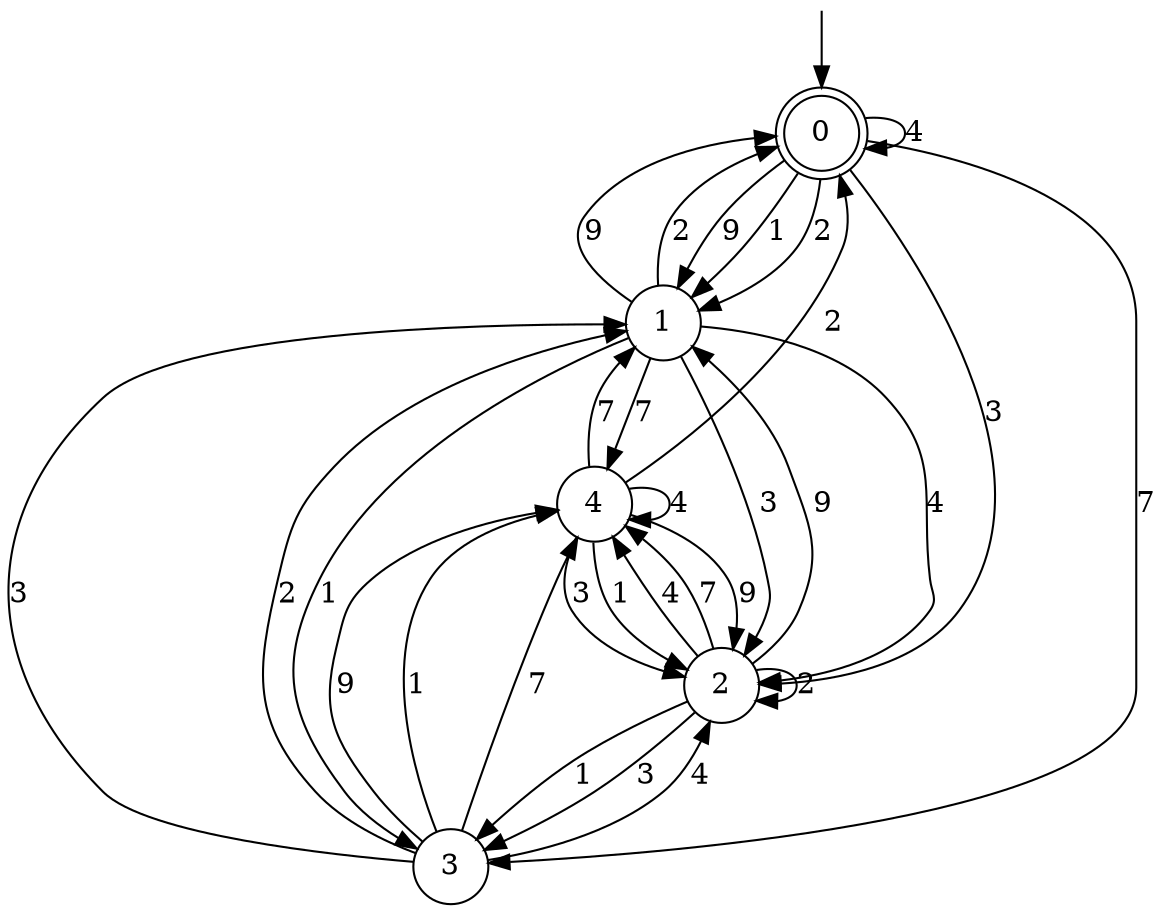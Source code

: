 digraph g {

	s0 [shape="doublecircle" label="0"];
	s1 [shape="circle" label="1"];
	s2 [shape="circle" label="2"];
	s3 [shape="circle" label="3"];
	s4 [shape="circle" label="4"];
	s0 -> s0 [label="4"];
	s0 -> s1 [label="9"];
	s0 -> s1 [label="1"];
	s0 -> s2 [label="3"];
	s0 -> s1 [label="2"];
	s0 -> s3 [label="7"];
	s1 -> s2 [label="4"];
	s1 -> s0 [label="9"];
	s1 -> s3 [label="1"];
	s1 -> s2 [label="3"];
	s1 -> s0 [label="2"];
	s1 -> s4 [label="7"];
	s2 -> s4 [label="4"];
	s2 -> s1 [label="9"];
	s2 -> s3 [label="1"];
	s2 -> s3 [label="3"];
	s2 -> s2 [label="2"];
	s2 -> s4 [label="7"];
	s3 -> s2 [label="4"];
	s3 -> s4 [label="9"];
	s3 -> s4 [label="1"];
	s3 -> s1 [label="3"];
	s3 -> s1 [label="2"];
	s3 -> s4 [label="7"];
	s4 -> s4 [label="4"];
	s4 -> s2 [label="9"];
	s4 -> s2 [label="1"];
	s4 -> s2 [label="3"];
	s4 -> s0 [label="2"];
	s4 -> s1 [label="7"];

__start0 [label="" shape="none" width="0" height="0"];
__start0 -> s0;

}
